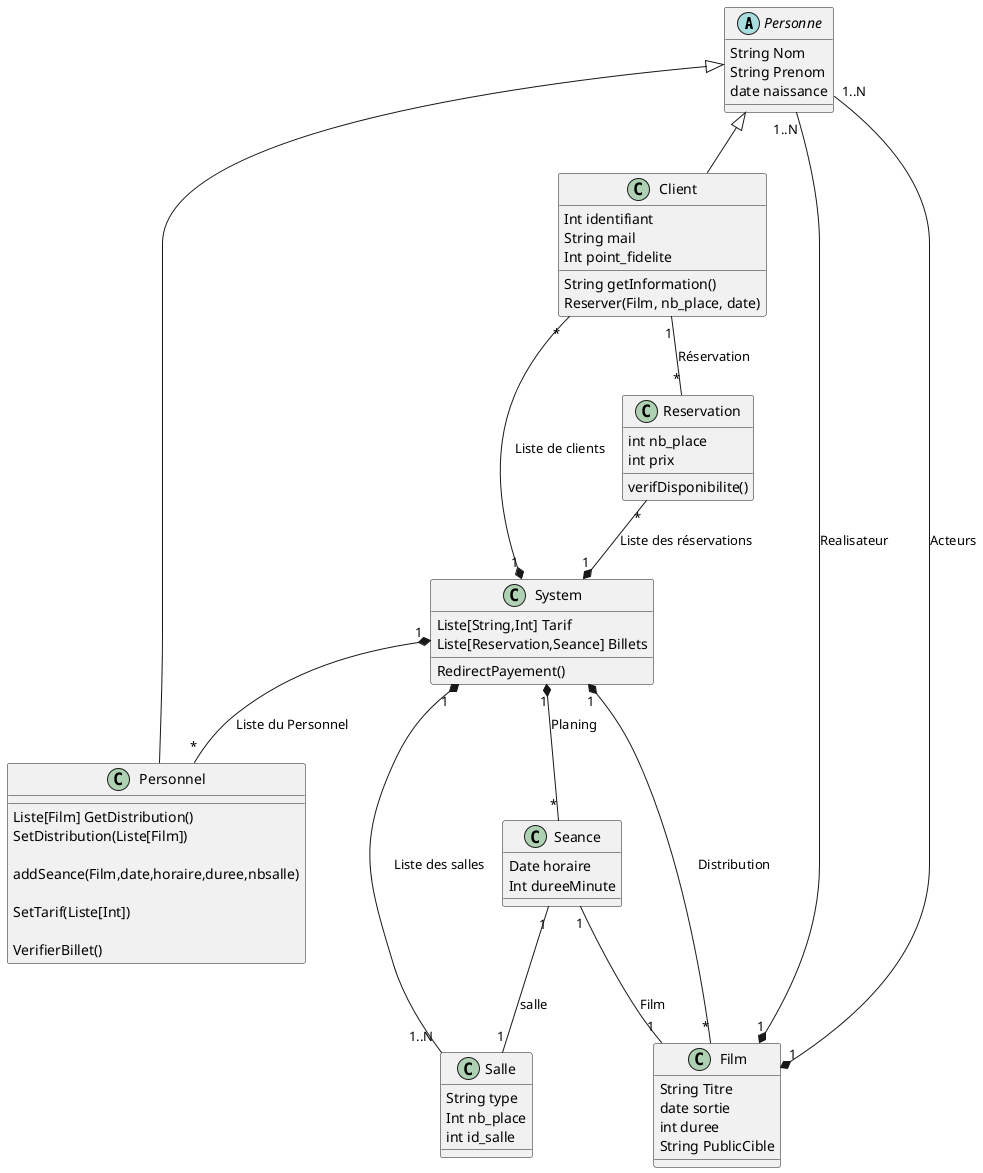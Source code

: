 @startuml
abstract Personne {
    String Nom
    String Prenom
    date naissance
}



class Client {
    Int identifiant
    String mail
    Int point_fidelite

    String getInformation()
    Reserver(Film, nb_place, date)
}


class Personnel {
    Liste[Film] GetDistribution()
    SetDistribution(Liste[Film])

    addSeance(Film,date,horaire,duree,nbsalle)

    SetTarif(Liste[Int])

    VerifierBillet()
}




class System{
    Liste[String,Int] Tarif  
    Liste[Reservation,Seance] Billets
    RedirectPayement() 
}


class Seance {
    Date horaire
    Int dureeMinute
}


class Salle {
    String type
    Int nb_place
    int id_salle
}

class Film {
    String Titre
    date sortie
    int duree
    String PublicCible
}


class Reservation {
    int nb_place
    int prix

    verifDisponibilite()
}


Personne <|-- Client
Personne <|-- Personnel

System "1" *-- "*" Client : Liste de clients
System "1" *-- "*" Personnel : Liste du Personnel
System "1" *-- "*" Seance : Planing
System "1" *-- "*" Film : Distribution
System "1" *-- "1..N" Salle : Liste des salles

Seance "1" -- "1" Film : Film
Seance "1" -- "1" Salle : salle

Film "1" *-- "1..N" Personne : Realisateur
Film "1" *-- "1..N" Personne : Acteurs

Client "1" -- "*" Reservation : Réservation

Reservation "*" --* "1" System : Liste des réservations

@enduml